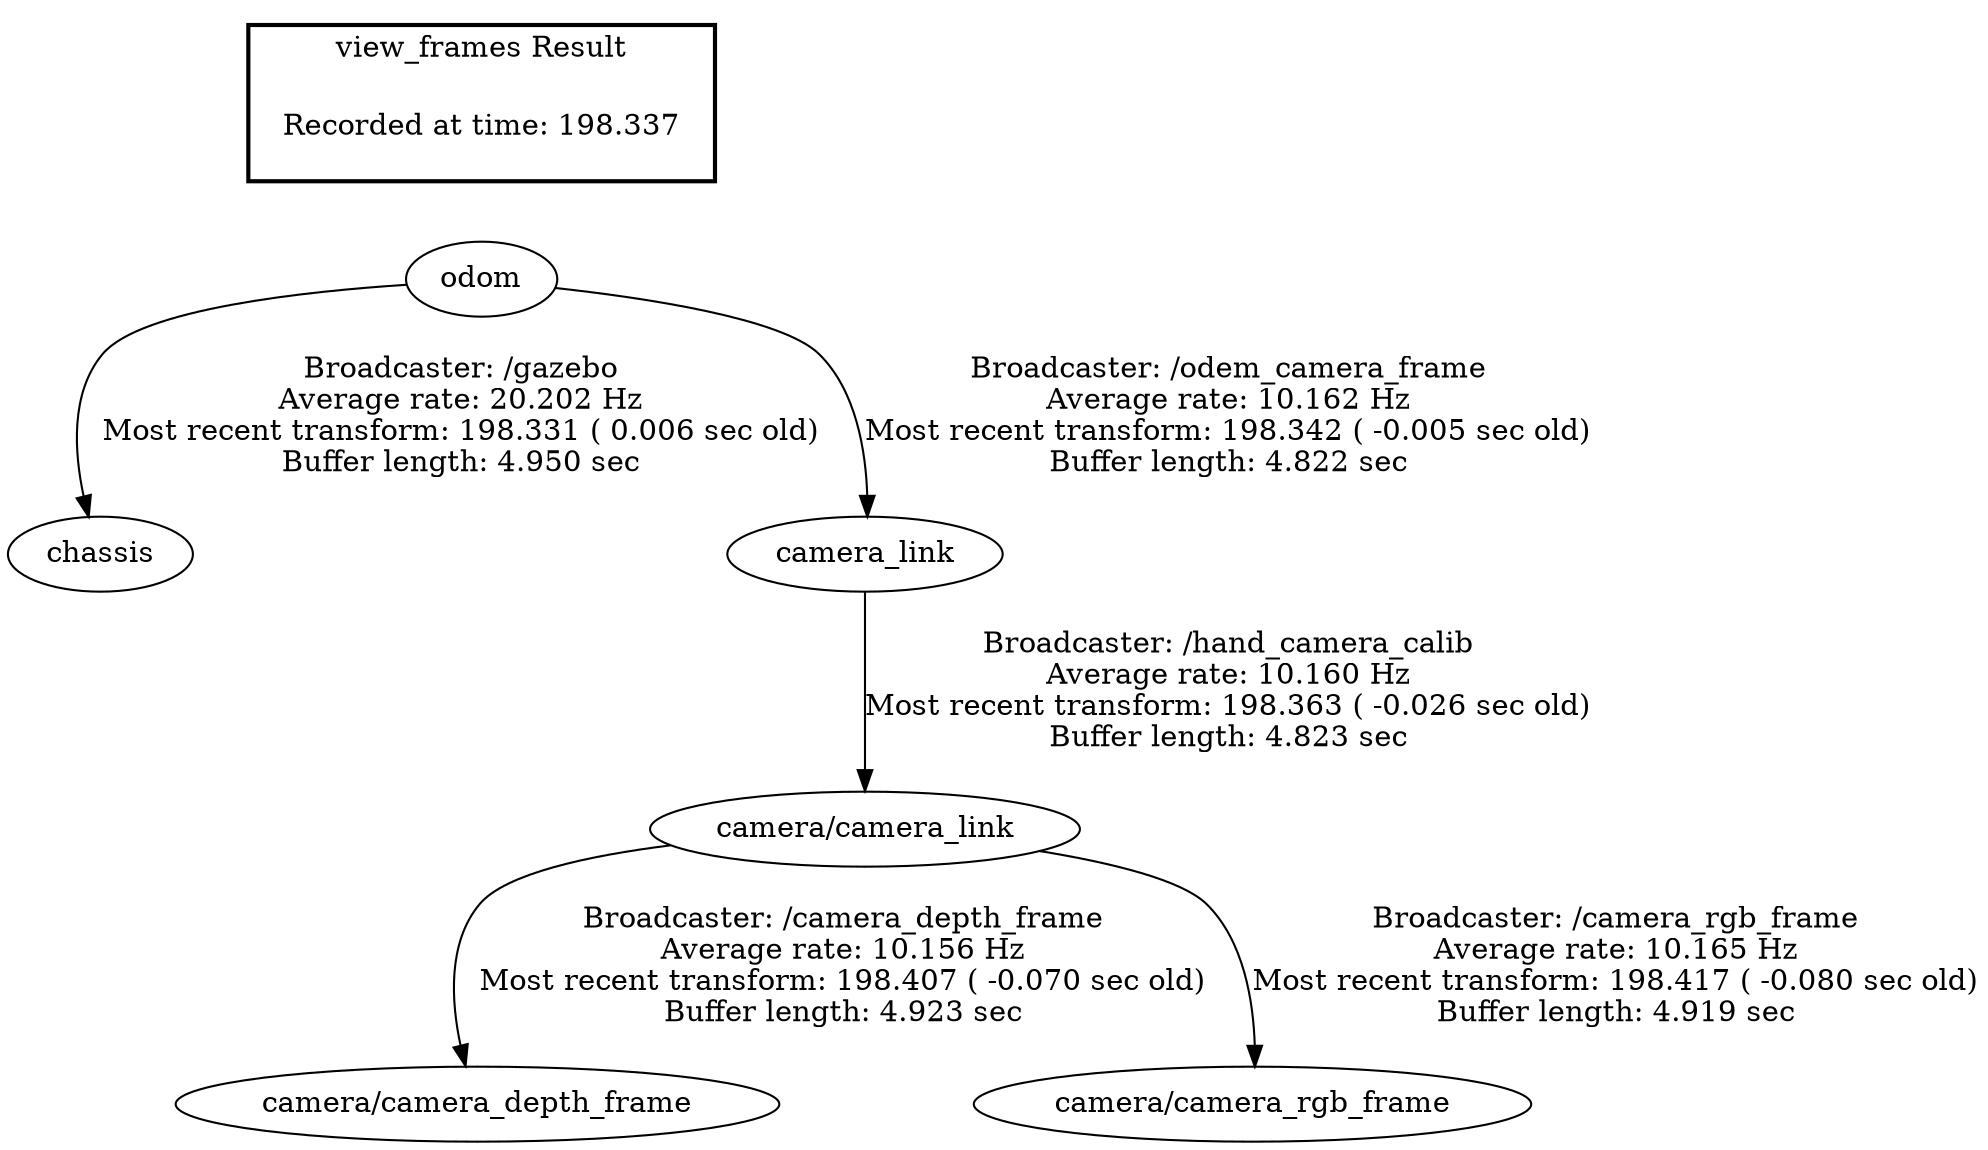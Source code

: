 digraph G {
"odom" -> "chassis"[label="Broadcaster: /gazebo\nAverage rate: 20.202 Hz\nMost recent transform: 198.331 ( 0.006 sec old)\nBuffer length: 4.950 sec\n"];
"camera/camera_link" -> "camera/camera_depth_frame"[label="Broadcaster: /camera_depth_frame\nAverage rate: 10.156 Hz\nMost recent transform: 198.407 ( -0.070 sec old)\nBuffer length: 4.923 sec\n"];
"camera_link" -> "camera/camera_link"[label="Broadcaster: /hand_camera_calib\nAverage rate: 10.160 Hz\nMost recent transform: 198.363 ( -0.026 sec old)\nBuffer length: 4.823 sec\n"];
"camera/camera_link" -> "camera/camera_rgb_frame"[label="Broadcaster: /camera_rgb_frame\nAverage rate: 10.165 Hz\nMost recent transform: 198.417 ( -0.080 sec old)\nBuffer length: 4.919 sec\n"];
"odom" -> "camera_link"[label="Broadcaster: /odem_camera_frame\nAverage rate: 10.162 Hz\nMost recent transform: 198.342 ( -0.005 sec old)\nBuffer length: 4.822 sec\n"];
edge [style=invis];
 subgraph cluster_legend { style=bold; color=black; label ="view_frames Result";
"Recorded at time: 198.337"[ shape=plaintext ] ;
 }->"odom";
}